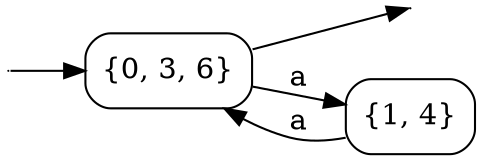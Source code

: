digraph
{
  vcsn_context = "lal_char(a)_b"
  rankdir = LR
  {
    node [shape = point, width = 0]
    I0
    F0
  }
  {
    node [shape = circle]
    0 [label = "{0, 3, 6}", shape = box, style = rounded]
    1 [label = "{1, 4}", shape = box, style = rounded]
  }
  I0 -> 0
  0 -> F0
  0 -> 1 [label = "a"]
  1 -> 0 [label = "a"]
}
